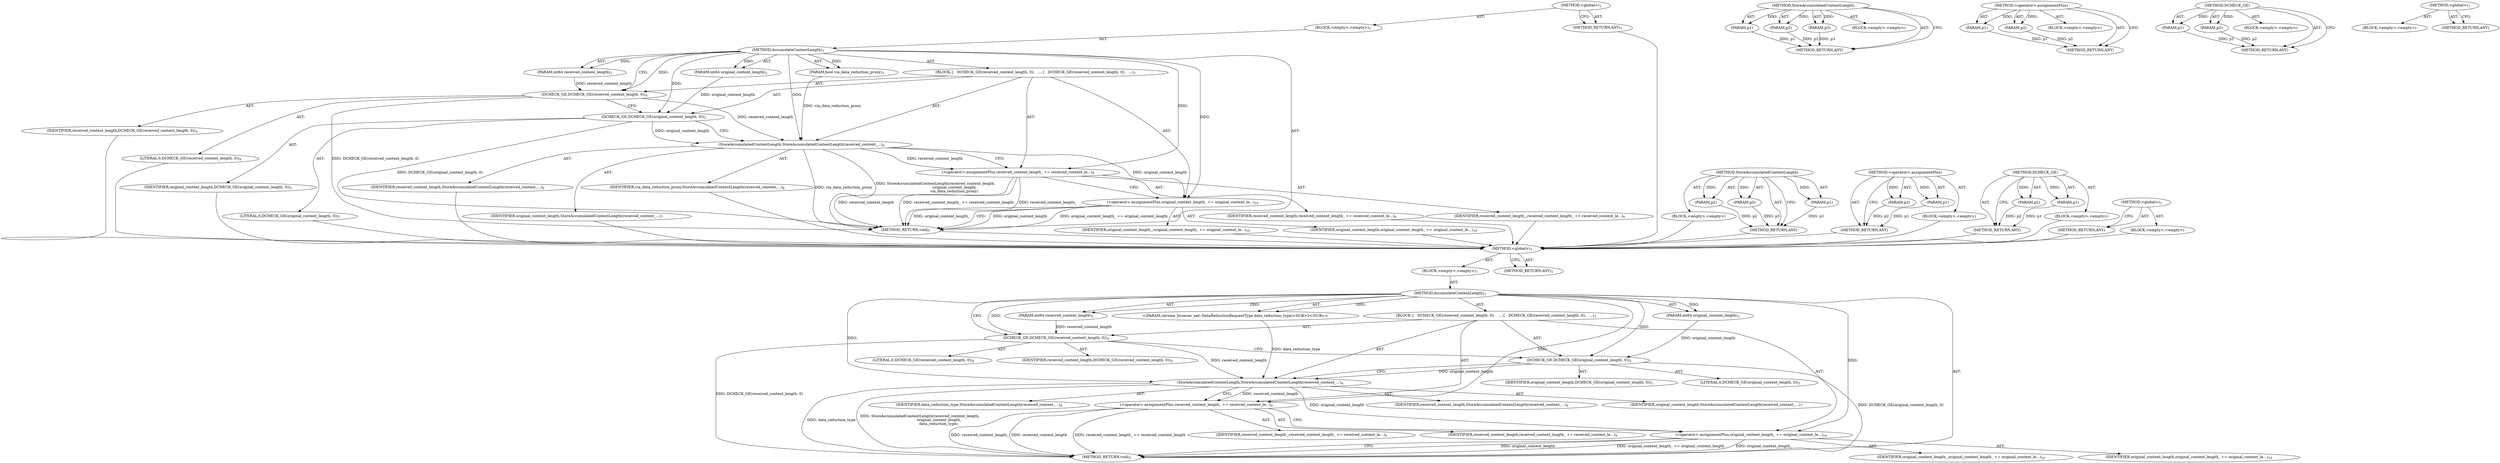 digraph "&lt;global&gt;" {
vulnerable_6 [label=<(METHOD,&lt;global&gt;)<SUB>1</SUB>>];
vulnerable_7 [label=<(BLOCK,&lt;empty&gt;,&lt;empty&gt;)<SUB>1</SUB>>];
vulnerable_8 [label=<(METHOD,AccumulateContentLength)<SUB>1</SUB>>];
vulnerable_9 [label=<(PARAM,int64 received_content_length)<SUB>2</SUB>>];
vulnerable_10 [label=<(PARAM,int64 original_content_length)<SUB>2</SUB>>];
vulnerable_11 [label=<(PARAM,bool via_data_reduction_proxy)<SUB>3</SUB>>];
vulnerable_12 [label=<(BLOCK,{
   DCHECK_GE(received_content_length, 0);
   ...,{
   DCHECK_GE(received_content_length, 0);
   ...)<SUB>3</SUB>>];
vulnerable_13 [label=<(DCHECK_GE,DCHECK_GE(received_content_length, 0))<SUB>4</SUB>>];
vulnerable_14 [label=<(IDENTIFIER,received_content_length,DCHECK_GE(received_content_length, 0))<SUB>4</SUB>>];
vulnerable_15 [label=<(LITERAL,0,DCHECK_GE(received_content_length, 0))<SUB>4</SUB>>];
vulnerable_16 [label=<(DCHECK_GE,DCHECK_GE(original_content_length, 0))<SUB>5</SUB>>];
vulnerable_17 [label=<(IDENTIFIER,original_content_length,DCHECK_GE(original_content_length, 0))<SUB>5</SUB>>];
vulnerable_18 [label=<(LITERAL,0,DCHECK_GE(original_content_length, 0))<SUB>5</SUB>>];
vulnerable_19 [label=<(StoreAccumulatedContentLength,StoreAccumulatedContentLength(received_content_...)<SUB>6</SUB>>];
vulnerable_20 [label=<(IDENTIFIER,received_content_length,StoreAccumulatedContentLength(received_content_...)<SUB>6</SUB>>];
vulnerable_21 [label=<(IDENTIFIER,original_content_length,StoreAccumulatedContentLength(received_content_...)<SUB>7</SUB>>];
vulnerable_22 [label=<(IDENTIFIER,via_data_reduction_proxy,StoreAccumulatedContentLength(received_content_...)<SUB>8</SUB>>];
vulnerable_23 [label=<(&lt;operator&gt;.assignmentPlus,received_content_length_ += received_content_le...)<SUB>9</SUB>>];
vulnerable_24 [label=<(IDENTIFIER,received_content_length_,received_content_length_ += received_content_le...)<SUB>9</SUB>>];
vulnerable_25 [label=<(IDENTIFIER,received_content_length,received_content_length_ += received_content_le...)<SUB>9</SUB>>];
vulnerable_26 [label=<(&lt;operator&gt;.assignmentPlus,original_content_length_ += original_content_le...)<SUB>10</SUB>>];
vulnerable_27 [label=<(IDENTIFIER,original_content_length_,original_content_length_ += original_content_le...)<SUB>10</SUB>>];
vulnerable_28 [label=<(IDENTIFIER,original_content_length,original_content_length_ += original_content_le...)<SUB>10</SUB>>];
vulnerable_29 [label=<(METHOD_RETURN,void)<SUB>1</SUB>>];
vulnerable_31 [label=<(METHOD_RETURN,ANY)<SUB>1</SUB>>];
vulnerable_55 [label=<(METHOD,StoreAccumulatedContentLength)>];
vulnerable_56 [label=<(PARAM,p1)>];
vulnerable_57 [label=<(PARAM,p2)>];
vulnerable_58 [label=<(PARAM,p3)>];
vulnerable_59 [label=<(BLOCK,&lt;empty&gt;,&lt;empty&gt;)>];
vulnerable_60 [label=<(METHOD_RETURN,ANY)>];
vulnerable_61 [label=<(METHOD,&lt;operator&gt;.assignmentPlus)>];
vulnerable_62 [label=<(PARAM,p1)>];
vulnerable_63 [label=<(PARAM,p2)>];
vulnerable_64 [label=<(BLOCK,&lt;empty&gt;,&lt;empty&gt;)>];
vulnerable_65 [label=<(METHOD_RETURN,ANY)>];
vulnerable_50 [label=<(METHOD,DCHECK_GE)>];
vulnerable_51 [label=<(PARAM,p1)>];
vulnerable_52 [label=<(PARAM,p2)>];
vulnerable_53 [label=<(BLOCK,&lt;empty&gt;,&lt;empty&gt;)>];
vulnerable_54 [label=<(METHOD_RETURN,ANY)>];
vulnerable_44 [label=<(METHOD,&lt;global&gt;)<SUB>1</SUB>>];
vulnerable_45 [label=<(BLOCK,&lt;empty&gt;,&lt;empty&gt;)>];
vulnerable_46 [label=<(METHOD_RETURN,ANY)>];
fixed_6 [label=<(METHOD,&lt;global&gt;)<SUB>1</SUB>>];
fixed_7 [label=<(BLOCK,&lt;empty&gt;,&lt;empty&gt;)<SUB>1</SUB>>];
fixed_8 [label=<(METHOD,AccumulateContentLength)<SUB>1</SUB>>];
fixed_9 [label=<(PARAM,int64 received_content_length)<SUB>2</SUB>>];
fixed_10 [label=<(PARAM,int64 original_content_length)<SUB>2</SUB>>];
fixed_11 [label="<(PARAM,chrome_browser_net::DataReductionRequestType data_reduction_type)<SUB>3</SUB>>"];
fixed_12 [label=<(BLOCK,{
   DCHECK_GE(received_content_length, 0);
   ...,{
   DCHECK_GE(received_content_length, 0);
   ...)<SUB>3</SUB>>];
fixed_13 [label=<(DCHECK_GE,DCHECK_GE(received_content_length, 0))<SUB>4</SUB>>];
fixed_14 [label=<(IDENTIFIER,received_content_length,DCHECK_GE(received_content_length, 0))<SUB>4</SUB>>];
fixed_15 [label=<(LITERAL,0,DCHECK_GE(received_content_length, 0))<SUB>4</SUB>>];
fixed_16 [label=<(DCHECK_GE,DCHECK_GE(original_content_length, 0))<SUB>5</SUB>>];
fixed_17 [label=<(IDENTIFIER,original_content_length,DCHECK_GE(original_content_length, 0))<SUB>5</SUB>>];
fixed_18 [label=<(LITERAL,0,DCHECK_GE(original_content_length, 0))<SUB>5</SUB>>];
fixed_19 [label=<(StoreAccumulatedContentLength,StoreAccumulatedContentLength(received_content_...)<SUB>6</SUB>>];
fixed_20 [label=<(IDENTIFIER,received_content_length,StoreAccumulatedContentLength(received_content_...)<SUB>6</SUB>>];
fixed_21 [label=<(IDENTIFIER,original_content_length,StoreAccumulatedContentLength(received_content_...)<SUB>7</SUB>>];
fixed_22 [label=<(IDENTIFIER,data_reduction_type,StoreAccumulatedContentLength(received_content_...)<SUB>8</SUB>>];
fixed_23 [label=<(&lt;operator&gt;.assignmentPlus,received_content_length_ += received_content_le...)<SUB>9</SUB>>];
fixed_24 [label=<(IDENTIFIER,received_content_length_,received_content_length_ += received_content_le...)<SUB>9</SUB>>];
fixed_25 [label=<(IDENTIFIER,received_content_length,received_content_length_ += received_content_le...)<SUB>9</SUB>>];
fixed_26 [label=<(&lt;operator&gt;.assignmentPlus,original_content_length_ += original_content_le...)<SUB>10</SUB>>];
fixed_27 [label=<(IDENTIFIER,original_content_length_,original_content_length_ += original_content_le...)<SUB>10</SUB>>];
fixed_28 [label=<(IDENTIFIER,original_content_length,original_content_length_ += original_content_le...)<SUB>10</SUB>>];
fixed_29 [label=<(METHOD_RETURN,void)<SUB>1</SUB>>];
fixed_31 [label=<(METHOD_RETURN,ANY)<SUB>1</SUB>>];
fixed_55 [label=<(METHOD,StoreAccumulatedContentLength)>];
fixed_56 [label=<(PARAM,p1)>];
fixed_57 [label=<(PARAM,p2)>];
fixed_58 [label=<(PARAM,p3)>];
fixed_59 [label=<(BLOCK,&lt;empty&gt;,&lt;empty&gt;)>];
fixed_60 [label=<(METHOD_RETURN,ANY)>];
fixed_61 [label=<(METHOD,&lt;operator&gt;.assignmentPlus)>];
fixed_62 [label=<(PARAM,p1)>];
fixed_63 [label=<(PARAM,p2)>];
fixed_64 [label=<(BLOCK,&lt;empty&gt;,&lt;empty&gt;)>];
fixed_65 [label=<(METHOD_RETURN,ANY)>];
fixed_50 [label=<(METHOD,DCHECK_GE)>];
fixed_51 [label=<(PARAM,p1)>];
fixed_52 [label=<(PARAM,p2)>];
fixed_53 [label=<(BLOCK,&lt;empty&gt;,&lt;empty&gt;)>];
fixed_54 [label=<(METHOD_RETURN,ANY)>];
fixed_44 [label=<(METHOD,&lt;global&gt;)<SUB>1</SUB>>];
fixed_45 [label=<(BLOCK,&lt;empty&gt;,&lt;empty&gt;)>];
fixed_46 [label=<(METHOD_RETURN,ANY)>];
vulnerable_6 -> vulnerable_7  [key=0, label="AST: "];
vulnerable_6 -> vulnerable_31  [key=0, label="AST: "];
vulnerable_6 -> vulnerable_31  [key=1, label="CFG: "];
vulnerable_7 -> vulnerable_8  [key=0, label="AST: "];
vulnerable_8 -> vulnerable_9  [key=0, label="AST: "];
vulnerable_8 -> vulnerable_9  [key=1, label="DDG: "];
vulnerable_8 -> vulnerable_10  [key=0, label="AST: "];
vulnerable_8 -> vulnerable_10  [key=1, label="DDG: "];
vulnerable_8 -> vulnerable_11  [key=0, label="AST: "];
vulnerable_8 -> vulnerable_11  [key=1, label="DDG: "];
vulnerable_8 -> vulnerable_12  [key=0, label="AST: "];
vulnerable_8 -> vulnerable_29  [key=0, label="AST: "];
vulnerable_8 -> vulnerable_13  [key=0, label="CFG: "];
vulnerable_8 -> vulnerable_13  [key=1, label="DDG: "];
vulnerable_8 -> vulnerable_23  [key=0, label="DDG: "];
vulnerable_8 -> vulnerable_26  [key=0, label="DDG: "];
vulnerable_8 -> vulnerable_16  [key=0, label="DDG: "];
vulnerable_8 -> vulnerable_19  [key=0, label="DDG: "];
vulnerable_9 -> vulnerable_13  [key=0, label="DDG: received_content_length"];
vulnerable_10 -> vulnerable_16  [key=0, label="DDG: original_content_length"];
vulnerable_11 -> vulnerable_19  [key=0, label="DDG: via_data_reduction_proxy"];
vulnerable_12 -> vulnerable_13  [key=0, label="AST: "];
vulnerable_12 -> vulnerable_16  [key=0, label="AST: "];
vulnerable_12 -> vulnerable_19  [key=0, label="AST: "];
vulnerable_12 -> vulnerable_23  [key=0, label="AST: "];
vulnerable_12 -> vulnerable_26  [key=0, label="AST: "];
vulnerable_13 -> vulnerable_14  [key=0, label="AST: "];
vulnerable_13 -> vulnerable_15  [key=0, label="AST: "];
vulnerable_13 -> vulnerable_16  [key=0, label="CFG: "];
vulnerable_13 -> vulnerable_29  [key=0, label="DDG: DCHECK_GE(received_content_length, 0)"];
vulnerable_13 -> vulnerable_19  [key=0, label="DDG: received_content_length"];
vulnerable_14 -> fixed_6  [key=0];
vulnerable_15 -> fixed_6  [key=0];
vulnerable_16 -> vulnerable_17  [key=0, label="AST: "];
vulnerable_16 -> vulnerable_18  [key=0, label="AST: "];
vulnerable_16 -> vulnerable_19  [key=0, label="CFG: "];
vulnerable_16 -> vulnerable_19  [key=1, label="DDG: original_content_length"];
vulnerable_16 -> vulnerable_29  [key=0, label="DDG: DCHECK_GE(original_content_length, 0)"];
vulnerable_17 -> fixed_6  [key=0];
vulnerable_18 -> fixed_6  [key=0];
vulnerable_19 -> vulnerable_20  [key=0, label="AST: "];
vulnerable_19 -> vulnerable_21  [key=0, label="AST: "];
vulnerable_19 -> vulnerable_22  [key=0, label="AST: "];
vulnerable_19 -> vulnerable_23  [key=0, label="CFG: "];
vulnerable_19 -> vulnerable_23  [key=1, label="DDG: received_content_length"];
vulnerable_19 -> vulnerable_29  [key=0, label="DDG: via_data_reduction_proxy"];
vulnerable_19 -> vulnerable_29  [key=1, label="DDG: StoreAccumulatedContentLength(received_content_length,
                                 original_content_length,
                                via_data_reduction_proxy)"];
vulnerable_19 -> vulnerable_26  [key=0, label="DDG: original_content_length"];
vulnerable_20 -> fixed_6  [key=0];
vulnerable_21 -> fixed_6  [key=0];
vulnerable_22 -> fixed_6  [key=0];
vulnerable_23 -> vulnerable_24  [key=0, label="AST: "];
vulnerable_23 -> vulnerable_25  [key=0, label="AST: "];
vulnerable_23 -> vulnerable_26  [key=0, label="CFG: "];
vulnerable_23 -> vulnerable_29  [key=0, label="DDG: received_content_length"];
vulnerable_23 -> vulnerable_29  [key=1, label="DDG: received_content_length_ += received_content_length"];
vulnerable_23 -> vulnerable_29  [key=2, label="DDG: received_content_length_"];
vulnerable_24 -> fixed_6  [key=0];
vulnerable_25 -> fixed_6  [key=0];
vulnerable_26 -> vulnerable_27  [key=0, label="AST: "];
vulnerable_26 -> vulnerable_28  [key=0, label="AST: "];
vulnerable_26 -> vulnerable_29  [key=0, label="CFG: "];
vulnerable_26 -> vulnerable_29  [key=1, label="DDG: original_content_length"];
vulnerable_26 -> vulnerable_29  [key=2, label="DDG: original_content_length_ += original_content_length"];
vulnerable_26 -> vulnerable_29  [key=3, label="DDG: original_content_length_"];
vulnerable_27 -> fixed_6  [key=0];
vulnerable_28 -> fixed_6  [key=0];
vulnerable_29 -> fixed_6  [key=0];
vulnerable_31 -> fixed_6  [key=0];
vulnerable_55 -> vulnerable_56  [key=0, label="AST: "];
vulnerable_55 -> vulnerable_56  [key=1, label="DDG: "];
vulnerable_55 -> vulnerable_59  [key=0, label="AST: "];
vulnerable_55 -> vulnerable_57  [key=0, label="AST: "];
vulnerable_55 -> vulnerable_57  [key=1, label="DDG: "];
vulnerable_55 -> vulnerable_60  [key=0, label="AST: "];
vulnerable_55 -> vulnerable_60  [key=1, label="CFG: "];
vulnerable_55 -> vulnerable_58  [key=0, label="AST: "];
vulnerable_55 -> vulnerable_58  [key=1, label="DDG: "];
vulnerable_56 -> vulnerable_60  [key=0, label="DDG: p1"];
vulnerable_57 -> vulnerable_60  [key=0, label="DDG: p2"];
vulnerable_58 -> vulnerable_60  [key=0, label="DDG: p3"];
vulnerable_59 -> fixed_6  [key=0];
vulnerable_60 -> fixed_6  [key=0];
vulnerable_61 -> vulnerable_62  [key=0, label="AST: "];
vulnerable_61 -> vulnerable_62  [key=1, label="DDG: "];
vulnerable_61 -> vulnerable_64  [key=0, label="AST: "];
vulnerable_61 -> vulnerable_63  [key=0, label="AST: "];
vulnerable_61 -> vulnerable_63  [key=1, label="DDG: "];
vulnerable_61 -> vulnerable_65  [key=0, label="AST: "];
vulnerable_61 -> vulnerable_65  [key=1, label="CFG: "];
vulnerable_62 -> vulnerable_65  [key=0, label="DDG: p1"];
vulnerable_63 -> vulnerable_65  [key=0, label="DDG: p2"];
vulnerable_64 -> fixed_6  [key=0];
vulnerable_65 -> fixed_6  [key=0];
vulnerable_50 -> vulnerable_51  [key=0, label="AST: "];
vulnerable_50 -> vulnerable_51  [key=1, label="DDG: "];
vulnerable_50 -> vulnerable_53  [key=0, label="AST: "];
vulnerable_50 -> vulnerable_52  [key=0, label="AST: "];
vulnerable_50 -> vulnerable_52  [key=1, label="DDG: "];
vulnerable_50 -> vulnerable_54  [key=0, label="AST: "];
vulnerable_50 -> vulnerable_54  [key=1, label="CFG: "];
vulnerable_51 -> vulnerable_54  [key=0, label="DDG: p1"];
vulnerable_52 -> vulnerable_54  [key=0, label="DDG: p2"];
vulnerable_53 -> fixed_6  [key=0];
vulnerable_54 -> fixed_6  [key=0];
vulnerable_44 -> vulnerable_45  [key=0, label="AST: "];
vulnerable_44 -> vulnerable_46  [key=0, label="AST: "];
vulnerable_44 -> vulnerable_46  [key=1, label="CFG: "];
vulnerable_45 -> fixed_6  [key=0];
vulnerable_46 -> fixed_6  [key=0];
fixed_6 -> fixed_7  [key=0, label="AST: "];
fixed_6 -> fixed_31  [key=0, label="AST: "];
fixed_6 -> fixed_31  [key=1, label="CFG: "];
fixed_7 -> fixed_8  [key=0, label="AST: "];
fixed_8 -> fixed_9  [key=0, label="AST: "];
fixed_8 -> fixed_9  [key=1, label="DDG: "];
fixed_8 -> fixed_10  [key=0, label="AST: "];
fixed_8 -> fixed_10  [key=1, label="DDG: "];
fixed_8 -> fixed_11  [key=0, label="AST: "];
fixed_8 -> fixed_11  [key=1, label="DDG: "];
fixed_8 -> fixed_12  [key=0, label="AST: "];
fixed_8 -> fixed_29  [key=0, label="AST: "];
fixed_8 -> fixed_13  [key=0, label="CFG: "];
fixed_8 -> fixed_13  [key=1, label="DDG: "];
fixed_8 -> fixed_23  [key=0, label="DDG: "];
fixed_8 -> fixed_26  [key=0, label="DDG: "];
fixed_8 -> fixed_16  [key=0, label="DDG: "];
fixed_8 -> fixed_19  [key=0, label="DDG: "];
fixed_9 -> fixed_13  [key=0, label="DDG: received_content_length"];
fixed_10 -> fixed_16  [key=0, label="DDG: original_content_length"];
fixed_11 -> fixed_19  [key=0, label="DDG: data_reduction_type"];
fixed_12 -> fixed_13  [key=0, label="AST: "];
fixed_12 -> fixed_16  [key=0, label="AST: "];
fixed_12 -> fixed_19  [key=0, label="AST: "];
fixed_12 -> fixed_23  [key=0, label="AST: "];
fixed_12 -> fixed_26  [key=0, label="AST: "];
fixed_13 -> fixed_14  [key=0, label="AST: "];
fixed_13 -> fixed_15  [key=0, label="AST: "];
fixed_13 -> fixed_16  [key=0, label="CFG: "];
fixed_13 -> fixed_29  [key=0, label="DDG: DCHECK_GE(received_content_length, 0)"];
fixed_13 -> fixed_19  [key=0, label="DDG: received_content_length"];
fixed_16 -> fixed_17  [key=0, label="AST: "];
fixed_16 -> fixed_18  [key=0, label="AST: "];
fixed_16 -> fixed_19  [key=0, label="CFG: "];
fixed_16 -> fixed_19  [key=1, label="DDG: original_content_length"];
fixed_16 -> fixed_29  [key=0, label="DDG: DCHECK_GE(original_content_length, 0)"];
fixed_19 -> fixed_20  [key=0, label="AST: "];
fixed_19 -> fixed_21  [key=0, label="AST: "];
fixed_19 -> fixed_22  [key=0, label="AST: "];
fixed_19 -> fixed_23  [key=0, label="CFG: "];
fixed_19 -> fixed_23  [key=1, label="DDG: received_content_length"];
fixed_19 -> fixed_29  [key=0, label="DDG: data_reduction_type"];
fixed_19 -> fixed_29  [key=1, label="DDG: StoreAccumulatedContentLength(received_content_length,
                                 original_content_length,
                                data_reduction_type)"];
fixed_19 -> fixed_26  [key=0, label="DDG: original_content_length"];
fixed_23 -> fixed_24  [key=0, label="AST: "];
fixed_23 -> fixed_25  [key=0, label="AST: "];
fixed_23 -> fixed_26  [key=0, label="CFG: "];
fixed_23 -> fixed_29  [key=0, label="DDG: received_content_length"];
fixed_23 -> fixed_29  [key=1, label="DDG: received_content_length_ += received_content_length"];
fixed_23 -> fixed_29  [key=2, label="DDG: received_content_length_"];
fixed_26 -> fixed_27  [key=0, label="AST: "];
fixed_26 -> fixed_28  [key=0, label="AST: "];
fixed_26 -> fixed_29  [key=0, label="CFG: "];
fixed_26 -> fixed_29  [key=1, label="DDG: original_content_length"];
fixed_26 -> fixed_29  [key=2, label="DDG: original_content_length_ += original_content_length"];
fixed_26 -> fixed_29  [key=3, label="DDG: original_content_length_"];
fixed_55 -> fixed_56  [key=0, label="AST: "];
fixed_55 -> fixed_56  [key=1, label="DDG: "];
fixed_55 -> fixed_59  [key=0, label="AST: "];
fixed_55 -> fixed_57  [key=0, label="AST: "];
fixed_55 -> fixed_57  [key=1, label="DDG: "];
fixed_55 -> fixed_60  [key=0, label="AST: "];
fixed_55 -> fixed_60  [key=1, label="CFG: "];
fixed_55 -> fixed_58  [key=0, label="AST: "];
fixed_55 -> fixed_58  [key=1, label="DDG: "];
fixed_56 -> fixed_60  [key=0, label="DDG: p1"];
fixed_57 -> fixed_60  [key=0, label="DDG: p2"];
fixed_58 -> fixed_60  [key=0, label="DDG: p3"];
fixed_61 -> fixed_62  [key=0, label="AST: "];
fixed_61 -> fixed_62  [key=1, label="DDG: "];
fixed_61 -> fixed_64  [key=0, label="AST: "];
fixed_61 -> fixed_63  [key=0, label="AST: "];
fixed_61 -> fixed_63  [key=1, label="DDG: "];
fixed_61 -> fixed_65  [key=0, label="AST: "];
fixed_61 -> fixed_65  [key=1, label="CFG: "];
fixed_62 -> fixed_65  [key=0, label="DDG: p1"];
fixed_63 -> fixed_65  [key=0, label="DDG: p2"];
fixed_50 -> fixed_51  [key=0, label="AST: "];
fixed_50 -> fixed_51  [key=1, label="DDG: "];
fixed_50 -> fixed_53  [key=0, label="AST: "];
fixed_50 -> fixed_52  [key=0, label="AST: "];
fixed_50 -> fixed_52  [key=1, label="DDG: "];
fixed_50 -> fixed_54  [key=0, label="AST: "];
fixed_50 -> fixed_54  [key=1, label="CFG: "];
fixed_51 -> fixed_54  [key=0, label="DDG: p1"];
fixed_52 -> fixed_54  [key=0, label="DDG: p2"];
fixed_44 -> fixed_45  [key=0, label="AST: "];
fixed_44 -> fixed_46  [key=0, label="AST: "];
fixed_44 -> fixed_46  [key=1, label="CFG: "];
}

